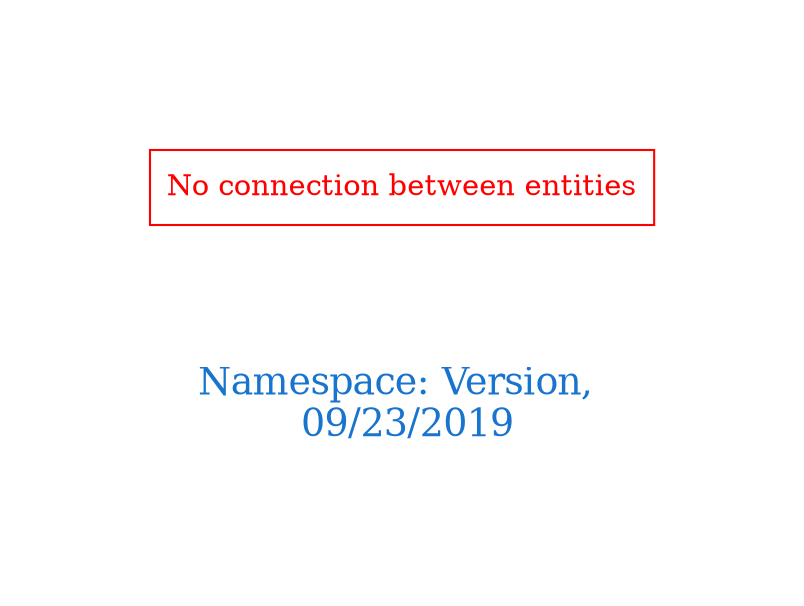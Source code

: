 digraph OGIT_ontology {
 graph [ rankdir= LR,pad=1 
fontsize = 18,
fontcolor= dodgerblue3,label = "\n\n\nNamespace: Version, \n 09/23/2019"];
node[shape=polygon];
edge [  color="gray81"];

"No connection between entities" [fontcolor = "red",color="red", shape="polygon"]
}
